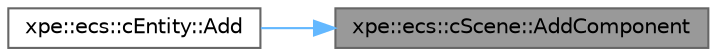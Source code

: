 digraph "xpe::ecs::cScene::AddComponent"
{
 // LATEX_PDF_SIZE
  bgcolor="transparent";
  edge [fontname=Helvetica,fontsize=10,labelfontname=Helvetica,labelfontsize=10];
  node [fontname=Helvetica,fontsize=10,shape=box,height=0.2,width=0.4];
  rankdir="RL";
  Node1 [id="Node000001",label="xpe::ecs::cScene::AddComponent",height=0.2,width=0.4,color="gray40", fillcolor="grey60", style="filled", fontcolor="black",tooltip=" "];
  Node1 -> Node2 [id="edge3_Node000001_Node000002",dir="back",color="steelblue1",style="solid",tooltip=" "];
  Node2 [id="Node000002",label="xpe::ecs::cEntity::Add",height=0.2,width=0.4,color="grey40", fillcolor="white", style="filled",URL="$classxpe_1_1ecs_1_1c_entity.html#a1368be7cdcee488845a75e7742e2eea3",tooltip=" "];
}
